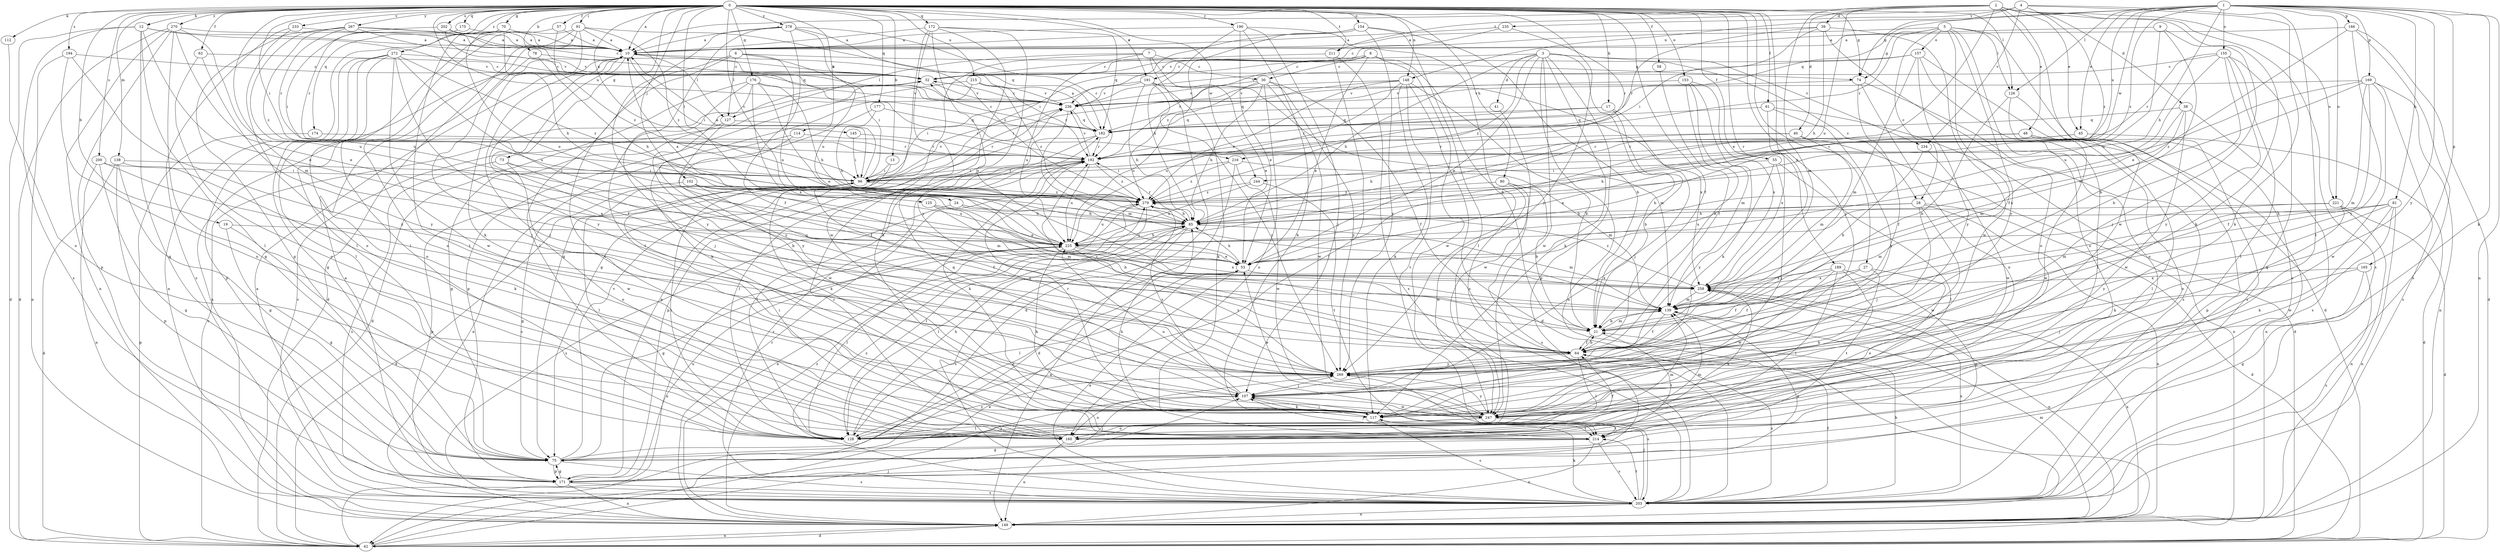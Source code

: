 strict digraph  {
0;
1;
2;
3;
4;
5;
6;
7;
8;
9;
10;
12;
13;
17;
19;
21;
24;
27;
28;
30;
32;
38;
39;
40;
41;
42;
45;
48;
53;
55;
57;
58;
61;
62;
64;
70;
73;
74;
75;
78;
80;
81;
85;
91;
96;
102;
107;
112;
114;
117;
125;
126;
127;
128;
138;
139;
145;
148;
149;
153;
154;
155;
157;
160;
165;
166;
169;
171;
172;
174;
175;
176;
177;
182;
189;
190;
191;
192;
194;
200;
202;
203;
211;
214;
215;
216;
221;
225;
233;
234;
235;
236;
244;
247;
258;
267;
269;
270;
272;
278;
279;
0 -> 10  [label=a];
0 -> 12  [label=b];
0 -> 13  [label=b];
0 -> 17  [label=b];
0 -> 19  [label=b];
0 -> 24  [label=c];
0 -> 27  [label=c];
0 -> 55  [label=f];
0 -> 57  [label=f];
0 -> 58  [label=f];
0 -> 61  [label=f];
0 -> 62  [label=f];
0 -> 64  [label=f];
0 -> 70  [label=g];
0 -> 73  [label=g];
0 -> 74  [label=g];
0 -> 78  [label=h];
0 -> 80  [label=h];
0 -> 91  [label=i];
0 -> 96  [label=i];
0 -> 102  [label=j];
0 -> 107  [label=j];
0 -> 112  [label=k];
0 -> 114  [label=k];
0 -> 125  [label=l];
0 -> 126  [label=l];
0 -> 138  [label=m];
0 -> 139  [label=m];
0 -> 145  [label=n];
0 -> 148  [label=n];
0 -> 153  [label=o];
0 -> 154  [label=o];
0 -> 172  [label=q];
0 -> 174  [label=q];
0 -> 175  [label=q];
0 -> 176  [label=q];
0 -> 177  [label=q];
0 -> 189  [label=r];
0 -> 190  [label=r];
0 -> 191  [label=r];
0 -> 194  [label=s];
0 -> 200  [label=s];
0 -> 202  [label=s];
0 -> 211  [label=t];
0 -> 215  [label=u];
0 -> 216  [label=u];
0 -> 233  [label=v];
0 -> 244  [label=w];
0 -> 258  [label=x];
0 -> 267  [label=y];
0 -> 269  [label=y];
0 -> 270  [label=z];
0 -> 272  [label=z];
0 -> 278  [label=z];
1 -> 45  [label=e];
1 -> 81  [label=h];
1 -> 85  [label=h];
1 -> 117  [label=k];
1 -> 126  [label=l];
1 -> 148  [label=n];
1 -> 149  [label=n];
1 -> 155  [label=o];
1 -> 165  [label=p];
1 -> 166  [label=p];
1 -> 169  [label=p];
1 -> 182  [label=q];
1 -> 216  [label=u];
1 -> 221  [label=u];
1 -> 244  [label=w];
1 -> 269  [label=y];
1 -> 279  [label=z];
2 -> 10  [label=a];
2 -> 38  [label=d];
2 -> 39  [label=d];
2 -> 40  [label=d];
2 -> 45  [label=e];
2 -> 48  [label=e];
2 -> 53  [label=e];
2 -> 117  [label=k];
2 -> 139  [label=m];
2 -> 203  [label=s];
2 -> 221  [label=u];
2 -> 225  [label=u];
2 -> 247  [label=w];
3 -> 21  [label=b];
3 -> 28  [label=c];
3 -> 41  [label=d];
3 -> 53  [label=e];
3 -> 85  [label=h];
3 -> 117  [label=k];
3 -> 149  [label=n];
3 -> 171  [label=p];
3 -> 191  [label=r];
3 -> 234  [label=v];
3 -> 247  [label=w];
3 -> 279  [label=z];
4 -> 74  [label=g];
4 -> 117  [label=k];
4 -> 211  [label=t];
4 -> 214  [label=t];
4 -> 234  [label=v];
4 -> 235  [label=v];
4 -> 279  [label=z];
5 -> 28  [label=c];
5 -> 64  [label=f];
5 -> 74  [label=g];
5 -> 126  [label=l];
5 -> 157  [label=o];
5 -> 160  [label=o];
5 -> 192  [label=r];
5 -> 203  [label=s];
5 -> 236  [label=v];
5 -> 269  [label=y];
6 -> 74  [label=g];
6 -> 96  [label=i];
6 -> 127  [label=l];
6 -> 214  [label=t];
6 -> 225  [label=u];
6 -> 269  [label=y];
7 -> 30  [label=c];
7 -> 42  [label=d];
7 -> 53  [label=e];
7 -> 75  [label=g];
7 -> 127  [label=l];
7 -> 225  [label=u];
8 -> 30  [label=c];
8 -> 32  [label=c];
8 -> 53  [label=e];
8 -> 192  [label=r];
8 -> 203  [label=s];
8 -> 247  [label=w];
9 -> 10  [label=a];
9 -> 21  [label=b];
9 -> 107  [label=j];
9 -> 225  [label=u];
10 -> 32  [label=c];
10 -> 64  [label=f];
10 -> 96  [label=i];
10 -> 107  [label=j];
10 -> 127  [label=l];
10 -> 149  [label=n];
12 -> 10  [label=a];
12 -> 42  [label=d];
12 -> 53  [label=e];
12 -> 75  [label=g];
12 -> 128  [label=l];
12 -> 203  [label=s];
12 -> 236  [label=v];
13 -> 96  [label=i];
13 -> 117  [label=k];
17 -> 21  [label=b];
17 -> 107  [label=j];
17 -> 182  [label=q];
17 -> 192  [label=r];
19 -> 75  [label=g];
19 -> 160  [label=o];
19 -> 225  [label=u];
21 -> 64  [label=f];
21 -> 139  [label=m];
21 -> 214  [label=t];
24 -> 53  [label=e];
24 -> 85  [label=h];
24 -> 203  [label=s];
27 -> 64  [label=f];
27 -> 117  [label=k];
27 -> 160  [label=o];
27 -> 258  [label=x];
28 -> 42  [label=d];
28 -> 85  [label=h];
28 -> 107  [label=j];
28 -> 149  [label=n];
28 -> 225  [label=u];
28 -> 247  [label=w];
30 -> 64  [label=f];
30 -> 85  [label=h];
30 -> 96  [label=i];
30 -> 160  [label=o];
30 -> 225  [label=u];
30 -> 236  [label=v];
30 -> 247  [label=w];
30 -> 269  [label=y];
32 -> 236  [label=v];
38 -> 139  [label=m];
38 -> 182  [label=q];
38 -> 203  [label=s];
38 -> 247  [label=w];
38 -> 258  [label=x];
39 -> 10  [label=a];
39 -> 85  [label=h];
39 -> 96  [label=i];
39 -> 160  [label=o];
39 -> 192  [label=r];
39 -> 247  [label=w];
40 -> 85  [label=h];
40 -> 139  [label=m];
40 -> 149  [label=n];
40 -> 192  [label=r];
41 -> 182  [label=q];
41 -> 247  [label=w];
42 -> 32  [label=c];
42 -> 53  [label=e];
42 -> 107  [label=j];
42 -> 149  [label=n];
42 -> 225  [label=u];
45 -> 42  [label=d];
45 -> 85  [label=h];
45 -> 192  [label=r];
48 -> 53  [label=e];
48 -> 128  [label=l];
48 -> 149  [label=n];
48 -> 160  [label=o];
48 -> 171  [label=p];
48 -> 192  [label=r];
48 -> 247  [label=w];
53 -> 85  [label=h];
53 -> 128  [label=l];
53 -> 258  [label=x];
55 -> 96  [label=i];
55 -> 107  [label=j];
55 -> 128  [label=l];
55 -> 269  [label=y];
57 -> 10  [label=a];
57 -> 128  [label=l];
57 -> 279  [label=z];
58 -> 64  [label=f];
61 -> 42  [label=d];
61 -> 182  [label=q];
61 -> 258  [label=x];
61 -> 269  [label=y];
62 -> 32  [label=c];
62 -> 160  [label=o];
62 -> 269  [label=y];
64 -> 10  [label=a];
64 -> 21  [label=b];
64 -> 128  [label=l];
64 -> 192  [label=r];
64 -> 203  [label=s];
64 -> 269  [label=y];
70 -> 10  [label=a];
70 -> 85  [label=h];
70 -> 149  [label=n];
70 -> 214  [label=t];
70 -> 225  [label=u];
73 -> 21  [label=b];
73 -> 96  [label=i];
73 -> 160  [label=o];
73 -> 203  [label=s];
74 -> 64  [label=f];
74 -> 160  [label=o];
74 -> 203  [label=s];
74 -> 236  [label=v];
75 -> 53  [label=e];
75 -> 107  [label=j];
75 -> 171  [label=p];
75 -> 203  [label=s];
75 -> 236  [label=v];
78 -> 32  [label=c];
78 -> 85  [label=h];
78 -> 107  [label=j];
80 -> 21  [label=b];
80 -> 203  [label=s];
80 -> 247  [label=w];
80 -> 279  [label=z];
81 -> 85  [label=h];
81 -> 117  [label=k];
81 -> 139  [label=m];
81 -> 149  [label=n];
81 -> 247  [label=w];
81 -> 269  [label=y];
85 -> 10  [label=a];
85 -> 128  [label=l];
85 -> 139  [label=m];
85 -> 149  [label=n];
85 -> 192  [label=r];
85 -> 203  [label=s];
85 -> 225  [label=u];
91 -> 10  [label=a];
91 -> 42  [label=d];
91 -> 117  [label=k];
91 -> 128  [label=l];
91 -> 160  [label=o];
91 -> 182  [label=q];
91 -> 279  [label=z];
96 -> 10  [label=a];
96 -> 42  [label=d];
96 -> 75  [label=g];
96 -> 128  [label=l];
96 -> 192  [label=r];
96 -> 236  [label=v];
96 -> 269  [label=y];
96 -> 279  [label=z];
102 -> 64  [label=f];
102 -> 139  [label=m];
102 -> 171  [label=p];
102 -> 225  [label=u];
102 -> 279  [label=z];
107 -> 117  [label=k];
107 -> 160  [label=o];
107 -> 182  [label=q];
107 -> 247  [label=w];
107 -> 279  [label=z];
112 -> 160  [label=o];
114 -> 149  [label=n];
114 -> 192  [label=r];
114 -> 247  [label=w];
117 -> 107  [label=j];
117 -> 203  [label=s];
117 -> 214  [label=t];
125 -> 21  [label=b];
125 -> 85  [label=h];
125 -> 139  [label=m];
126 -> 21  [label=b];
126 -> 128  [label=l];
126 -> 203  [label=s];
127 -> 64  [label=f];
127 -> 75  [label=g];
127 -> 192  [label=r];
128 -> 85  [label=h];
128 -> 96  [label=i];
128 -> 139  [label=m];
128 -> 269  [label=y];
138 -> 42  [label=d];
138 -> 75  [label=g];
138 -> 96  [label=i];
138 -> 117  [label=k];
138 -> 171  [label=p];
139 -> 21  [label=b];
139 -> 64  [label=f];
139 -> 171  [label=p];
145 -> 96  [label=i];
145 -> 192  [label=r];
148 -> 21  [label=b];
148 -> 42  [label=d];
148 -> 117  [label=k];
148 -> 182  [label=q];
148 -> 214  [label=t];
148 -> 225  [label=u];
148 -> 236  [label=v];
148 -> 279  [label=z];
149 -> 42  [label=d];
149 -> 139  [label=m];
149 -> 192  [label=r];
149 -> 258  [label=x];
149 -> 279  [label=z];
153 -> 21  [label=b];
153 -> 117  [label=k];
153 -> 139  [label=m];
153 -> 236  [label=v];
153 -> 258  [label=x];
154 -> 10  [label=a];
154 -> 21  [label=b];
154 -> 96  [label=i];
154 -> 128  [label=l];
154 -> 269  [label=y];
154 -> 279  [label=z];
155 -> 21  [label=b];
155 -> 32  [label=c];
155 -> 75  [label=g];
155 -> 128  [label=l];
155 -> 192  [label=r];
155 -> 225  [label=u];
155 -> 269  [label=y];
157 -> 32  [label=c];
157 -> 42  [label=d];
157 -> 139  [label=m];
157 -> 160  [label=o];
157 -> 236  [label=v];
157 -> 269  [label=y];
160 -> 64  [label=f];
160 -> 96  [label=i];
160 -> 139  [label=m];
160 -> 149  [label=n];
160 -> 192  [label=r];
160 -> 258  [label=x];
165 -> 75  [label=g];
165 -> 107  [label=j];
165 -> 203  [label=s];
165 -> 258  [label=x];
166 -> 10  [label=a];
166 -> 42  [label=d];
166 -> 53  [label=e];
166 -> 203  [label=s];
166 -> 269  [label=y];
169 -> 53  [label=e];
169 -> 64  [label=f];
169 -> 139  [label=m];
169 -> 149  [label=n];
169 -> 203  [label=s];
169 -> 236  [label=v];
169 -> 247  [label=w];
169 -> 279  [label=z];
171 -> 10  [label=a];
171 -> 75  [label=g];
171 -> 149  [label=n];
171 -> 203  [label=s];
171 -> 225  [label=u];
171 -> 269  [label=y];
172 -> 10  [label=a];
172 -> 75  [label=g];
172 -> 117  [label=k];
172 -> 182  [label=q];
172 -> 247  [label=w];
172 -> 258  [label=x];
172 -> 269  [label=y];
174 -> 192  [label=r];
174 -> 42  [label=p];
175 -> 10  [label=a];
175 -> 96  [label=i];
176 -> 42  [label=d];
176 -> 53  [label=e];
176 -> 85  [label=h];
176 -> 107  [label=j];
176 -> 236  [label=v];
176 -> 258  [label=x];
176 -> 269  [label=y];
177 -> 85  [label=h];
177 -> 182  [label=q];
177 -> 269  [label=y];
182 -> 10  [label=a];
182 -> 32  [label=c];
182 -> 128  [label=l];
182 -> 171  [label=p];
182 -> 192  [label=r];
189 -> 64  [label=f];
189 -> 75  [label=g];
189 -> 128  [label=l];
189 -> 214  [label=t];
189 -> 247  [label=w];
189 -> 258  [label=x];
190 -> 10  [label=a];
190 -> 21  [label=b];
190 -> 53  [label=e];
190 -> 85  [label=h];
190 -> 107  [label=j];
190 -> 117  [label=k];
191 -> 85  [label=h];
191 -> 96  [label=i];
191 -> 117  [label=k];
191 -> 139  [label=m];
191 -> 236  [label=v];
191 -> 258  [label=x];
191 -> 269  [label=y];
192 -> 96  [label=i];
192 -> 117  [label=k];
192 -> 128  [label=l];
192 -> 225  [label=u];
192 -> 236  [label=v];
192 -> 279  [label=z];
194 -> 32  [label=c];
194 -> 149  [label=n];
194 -> 160  [label=o];
194 -> 269  [label=y];
200 -> 75  [label=g];
200 -> 96  [label=i];
200 -> 149  [label=n];
200 -> 247  [label=w];
202 -> 10  [label=a];
202 -> 182  [label=q];
202 -> 192  [label=r];
202 -> 236  [label=v];
203 -> 10  [label=a];
203 -> 21  [label=b];
203 -> 32  [label=c];
203 -> 53  [label=e];
203 -> 64  [label=f];
203 -> 107  [label=j];
203 -> 117  [label=k];
203 -> 149  [label=n];
203 -> 192  [label=r];
203 -> 214  [label=t];
203 -> 258  [label=x];
203 -> 279  [label=z];
211 -> 32  [label=c];
211 -> 128  [label=l];
211 -> 203  [label=s];
214 -> 75  [label=g];
214 -> 85  [label=h];
214 -> 107  [label=j];
214 -> 149  [label=n];
214 -> 203  [label=s];
215 -> 117  [label=k];
215 -> 171  [label=p];
215 -> 192  [label=r];
215 -> 236  [label=v];
215 -> 279  [label=z];
216 -> 42  [label=d];
216 -> 96  [label=i];
216 -> 139  [label=m];
216 -> 247  [label=w];
216 -> 279  [label=z];
221 -> 42  [label=d];
221 -> 85  [label=h];
221 -> 117  [label=k];
221 -> 139  [label=m];
221 -> 149  [label=n];
225 -> 53  [label=e];
225 -> 75  [label=g];
225 -> 85  [label=h];
225 -> 117  [label=k];
225 -> 128  [label=l];
225 -> 258  [label=x];
225 -> 269  [label=y];
233 -> 10  [label=a];
233 -> 160  [label=o];
233 -> 203  [label=s];
234 -> 21  [label=b];
234 -> 247  [label=w];
235 -> 10  [label=a];
235 -> 32  [label=c];
235 -> 192  [label=r];
236 -> 32  [label=c];
236 -> 139  [label=m];
236 -> 171  [label=p];
236 -> 182  [label=q];
244 -> 214  [label=t];
244 -> 225  [label=u];
244 -> 279  [label=z];
247 -> 53  [label=e];
247 -> 128  [label=l];
247 -> 160  [label=o];
247 -> 192  [label=r];
247 -> 214  [label=t];
247 -> 225  [label=u];
247 -> 269  [label=y];
258 -> 139  [label=m];
258 -> 149  [label=n];
258 -> 279  [label=z];
267 -> 10  [label=a];
267 -> 32  [label=c];
267 -> 75  [label=g];
267 -> 192  [label=r];
267 -> 225  [label=u];
267 -> 236  [label=v];
267 -> 279  [label=z];
269 -> 107  [label=j];
269 -> 203  [label=s];
270 -> 10  [label=a];
270 -> 42  [label=d];
270 -> 53  [label=e];
270 -> 75  [label=g];
270 -> 149  [label=n];
270 -> 171  [label=p];
270 -> 225  [label=u];
272 -> 32  [label=c];
272 -> 75  [label=g];
272 -> 128  [label=l];
272 -> 160  [label=o];
272 -> 171  [label=p];
272 -> 225  [label=u];
272 -> 247  [label=w];
272 -> 269  [label=y];
272 -> 279  [label=z];
278 -> 10  [label=a];
278 -> 64  [label=f];
278 -> 128  [label=l];
278 -> 192  [label=r];
278 -> 214  [label=t];
278 -> 225  [label=u];
278 -> 279  [label=z];
279 -> 85  [label=h];
279 -> 128  [label=l];
279 -> 149  [label=n];
279 -> 225  [label=u];
}
